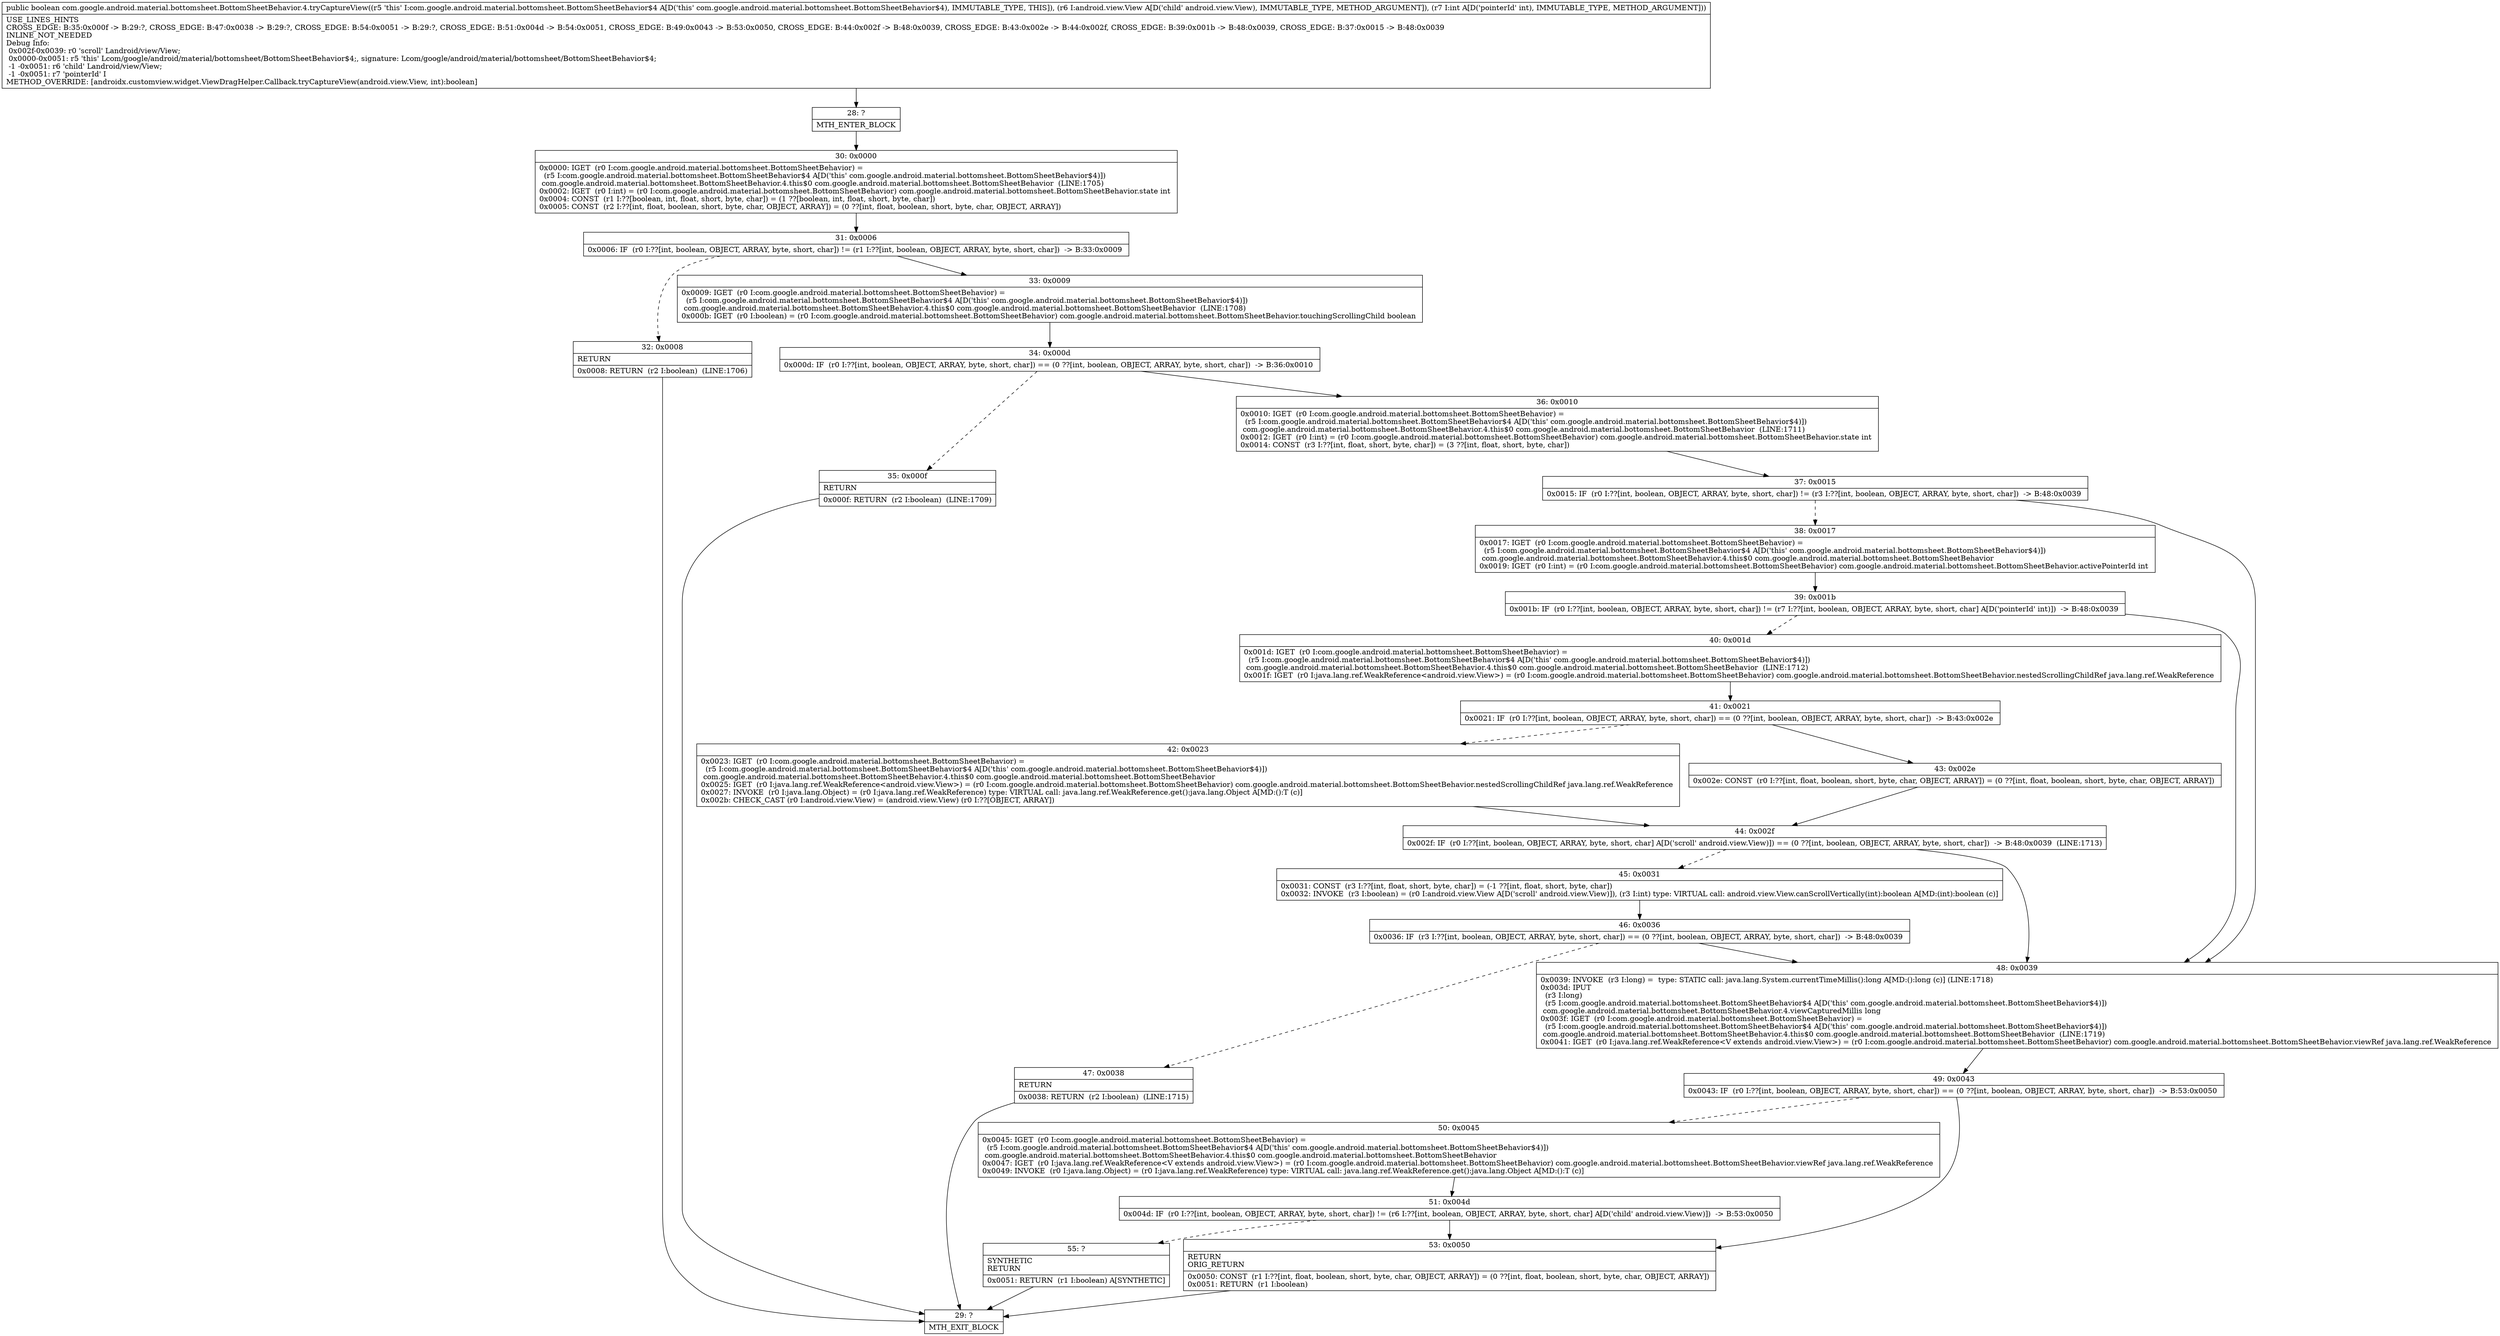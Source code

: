 digraph "CFG forcom.google.android.material.bottomsheet.BottomSheetBehavior.4.tryCaptureView(Landroid\/view\/View;I)Z" {
Node_28 [shape=record,label="{28\:\ ?|MTH_ENTER_BLOCK\l}"];
Node_30 [shape=record,label="{30\:\ 0x0000|0x0000: IGET  (r0 I:com.google.android.material.bottomsheet.BottomSheetBehavior) = \l  (r5 I:com.google.android.material.bottomsheet.BottomSheetBehavior$4 A[D('this' com.google.android.material.bottomsheet.BottomSheetBehavior$4)])\l com.google.android.material.bottomsheet.BottomSheetBehavior.4.this$0 com.google.android.material.bottomsheet.BottomSheetBehavior  (LINE:1705)\l0x0002: IGET  (r0 I:int) = (r0 I:com.google.android.material.bottomsheet.BottomSheetBehavior) com.google.android.material.bottomsheet.BottomSheetBehavior.state int \l0x0004: CONST  (r1 I:??[boolean, int, float, short, byte, char]) = (1 ??[boolean, int, float, short, byte, char]) \l0x0005: CONST  (r2 I:??[int, float, boolean, short, byte, char, OBJECT, ARRAY]) = (0 ??[int, float, boolean, short, byte, char, OBJECT, ARRAY]) \l}"];
Node_31 [shape=record,label="{31\:\ 0x0006|0x0006: IF  (r0 I:??[int, boolean, OBJECT, ARRAY, byte, short, char]) != (r1 I:??[int, boolean, OBJECT, ARRAY, byte, short, char])  \-\> B:33:0x0009 \l}"];
Node_32 [shape=record,label="{32\:\ 0x0008|RETURN\l|0x0008: RETURN  (r2 I:boolean)  (LINE:1706)\l}"];
Node_29 [shape=record,label="{29\:\ ?|MTH_EXIT_BLOCK\l}"];
Node_33 [shape=record,label="{33\:\ 0x0009|0x0009: IGET  (r0 I:com.google.android.material.bottomsheet.BottomSheetBehavior) = \l  (r5 I:com.google.android.material.bottomsheet.BottomSheetBehavior$4 A[D('this' com.google.android.material.bottomsheet.BottomSheetBehavior$4)])\l com.google.android.material.bottomsheet.BottomSheetBehavior.4.this$0 com.google.android.material.bottomsheet.BottomSheetBehavior  (LINE:1708)\l0x000b: IGET  (r0 I:boolean) = (r0 I:com.google.android.material.bottomsheet.BottomSheetBehavior) com.google.android.material.bottomsheet.BottomSheetBehavior.touchingScrollingChild boolean \l}"];
Node_34 [shape=record,label="{34\:\ 0x000d|0x000d: IF  (r0 I:??[int, boolean, OBJECT, ARRAY, byte, short, char]) == (0 ??[int, boolean, OBJECT, ARRAY, byte, short, char])  \-\> B:36:0x0010 \l}"];
Node_35 [shape=record,label="{35\:\ 0x000f|RETURN\l|0x000f: RETURN  (r2 I:boolean)  (LINE:1709)\l}"];
Node_36 [shape=record,label="{36\:\ 0x0010|0x0010: IGET  (r0 I:com.google.android.material.bottomsheet.BottomSheetBehavior) = \l  (r5 I:com.google.android.material.bottomsheet.BottomSheetBehavior$4 A[D('this' com.google.android.material.bottomsheet.BottomSheetBehavior$4)])\l com.google.android.material.bottomsheet.BottomSheetBehavior.4.this$0 com.google.android.material.bottomsheet.BottomSheetBehavior  (LINE:1711)\l0x0012: IGET  (r0 I:int) = (r0 I:com.google.android.material.bottomsheet.BottomSheetBehavior) com.google.android.material.bottomsheet.BottomSheetBehavior.state int \l0x0014: CONST  (r3 I:??[int, float, short, byte, char]) = (3 ??[int, float, short, byte, char]) \l}"];
Node_37 [shape=record,label="{37\:\ 0x0015|0x0015: IF  (r0 I:??[int, boolean, OBJECT, ARRAY, byte, short, char]) != (r3 I:??[int, boolean, OBJECT, ARRAY, byte, short, char])  \-\> B:48:0x0039 \l}"];
Node_38 [shape=record,label="{38\:\ 0x0017|0x0017: IGET  (r0 I:com.google.android.material.bottomsheet.BottomSheetBehavior) = \l  (r5 I:com.google.android.material.bottomsheet.BottomSheetBehavior$4 A[D('this' com.google.android.material.bottomsheet.BottomSheetBehavior$4)])\l com.google.android.material.bottomsheet.BottomSheetBehavior.4.this$0 com.google.android.material.bottomsheet.BottomSheetBehavior \l0x0019: IGET  (r0 I:int) = (r0 I:com.google.android.material.bottomsheet.BottomSheetBehavior) com.google.android.material.bottomsheet.BottomSheetBehavior.activePointerId int \l}"];
Node_39 [shape=record,label="{39\:\ 0x001b|0x001b: IF  (r0 I:??[int, boolean, OBJECT, ARRAY, byte, short, char]) != (r7 I:??[int, boolean, OBJECT, ARRAY, byte, short, char] A[D('pointerId' int)])  \-\> B:48:0x0039 \l}"];
Node_40 [shape=record,label="{40\:\ 0x001d|0x001d: IGET  (r0 I:com.google.android.material.bottomsheet.BottomSheetBehavior) = \l  (r5 I:com.google.android.material.bottomsheet.BottomSheetBehavior$4 A[D('this' com.google.android.material.bottomsheet.BottomSheetBehavior$4)])\l com.google.android.material.bottomsheet.BottomSheetBehavior.4.this$0 com.google.android.material.bottomsheet.BottomSheetBehavior  (LINE:1712)\l0x001f: IGET  (r0 I:java.lang.ref.WeakReference\<android.view.View\>) = (r0 I:com.google.android.material.bottomsheet.BottomSheetBehavior) com.google.android.material.bottomsheet.BottomSheetBehavior.nestedScrollingChildRef java.lang.ref.WeakReference \l}"];
Node_41 [shape=record,label="{41\:\ 0x0021|0x0021: IF  (r0 I:??[int, boolean, OBJECT, ARRAY, byte, short, char]) == (0 ??[int, boolean, OBJECT, ARRAY, byte, short, char])  \-\> B:43:0x002e \l}"];
Node_42 [shape=record,label="{42\:\ 0x0023|0x0023: IGET  (r0 I:com.google.android.material.bottomsheet.BottomSheetBehavior) = \l  (r5 I:com.google.android.material.bottomsheet.BottomSheetBehavior$4 A[D('this' com.google.android.material.bottomsheet.BottomSheetBehavior$4)])\l com.google.android.material.bottomsheet.BottomSheetBehavior.4.this$0 com.google.android.material.bottomsheet.BottomSheetBehavior \l0x0025: IGET  (r0 I:java.lang.ref.WeakReference\<android.view.View\>) = (r0 I:com.google.android.material.bottomsheet.BottomSheetBehavior) com.google.android.material.bottomsheet.BottomSheetBehavior.nestedScrollingChildRef java.lang.ref.WeakReference \l0x0027: INVOKE  (r0 I:java.lang.Object) = (r0 I:java.lang.ref.WeakReference) type: VIRTUAL call: java.lang.ref.WeakReference.get():java.lang.Object A[MD:():T (c)]\l0x002b: CHECK_CAST (r0 I:android.view.View) = (android.view.View) (r0 I:??[OBJECT, ARRAY]) \l}"];
Node_44 [shape=record,label="{44\:\ 0x002f|0x002f: IF  (r0 I:??[int, boolean, OBJECT, ARRAY, byte, short, char] A[D('scroll' android.view.View)]) == (0 ??[int, boolean, OBJECT, ARRAY, byte, short, char])  \-\> B:48:0x0039  (LINE:1713)\l}"];
Node_45 [shape=record,label="{45\:\ 0x0031|0x0031: CONST  (r3 I:??[int, float, short, byte, char]) = (\-1 ??[int, float, short, byte, char]) \l0x0032: INVOKE  (r3 I:boolean) = (r0 I:android.view.View A[D('scroll' android.view.View)]), (r3 I:int) type: VIRTUAL call: android.view.View.canScrollVertically(int):boolean A[MD:(int):boolean (c)]\l}"];
Node_46 [shape=record,label="{46\:\ 0x0036|0x0036: IF  (r3 I:??[int, boolean, OBJECT, ARRAY, byte, short, char]) == (0 ??[int, boolean, OBJECT, ARRAY, byte, short, char])  \-\> B:48:0x0039 \l}"];
Node_47 [shape=record,label="{47\:\ 0x0038|RETURN\l|0x0038: RETURN  (r2 I:boolean)  (LINE:1715)\l}"];
Node_43 [shape=record,label="{43\:\ 0x002e|0x002e: CONST  (r0 I:??[int, float, boolean, short, byte, char, OBJECT, ARRAY]) = (0 ??[int, float, boolean, short, byte, char, OBJECT, ARRAY]) \l}"];
Node_48 [shape=record,label="{48\:\ 0x0039|0x0039: INVOKE  (r3 I:long) =  type: STATIC call: java.lang.System.currentTimeMillis():long A[MD:():long (c)] (LINE:1718)\l0x003d: IPUT  \l  (r3 I:long)\l  (r5 I:com.google.android.material.bottomsheet.BottomSheetBehavior$4 A[D('this' com.google.android.material.bottomsheet.BottomSheetBehavior$4)])\l com.google.android.material.bottomsheet.BottomSheetBehavior.4.viewCapturedMillis long \l0x003f: IGET  (r0 I:com.google.android.material.bottomsheet.BottomSheetBehavior) = \l  (r5 I:com.google.android.material.bottomsheet.BottomSheetBehavior$4 A[D('this' com.google.android.material.bottomsheet.BottomSheetBehavior$4)])\l com.google.android.material.bottomsheet.BottomSheetBehavior.4.this$0 com.google.android.material.bottomsheet.BottomSheetBehavior  (LINE:1719)\l0x0041: IGET  (r0 I:java.lang.ref.WeakReference\<V extends android.view.View\>) = (r0 I:com.google.android.material.bottomsheet.BottomSheetBehavior) com.google.android.material.bottomsheet.BottomSheetBehavior.viewRef java.lang.ref.WeakReference \l}"];
Node_49 [shape=record,label="{49\:\ 0x0043|0x0043: IF  (r0 I:??[int, boolean, OBJECT, ARRAY, byte, short, char]) == (0 ??[int, boolean, OBJECT, ARRAY, byte, short, char])  \-\> B:53:0x0050 \l}"];
Node_50 [shape=record,label="{50\:\ 0x0045|0x0045: IGET  (r0 I:com.google.android.material.bottomsheet.BottomSheetBehavior) = \l  (r5 I:com.google.android.material.bottomsheet.BottomSheetBehavior$4 A[D('this' com.google.android.material.bottomsheet.BottomSheetBehavior$4)])\l com.google.android.material.bottomsheet.BottomSheetBehavior.4.this$0 com.google.android.material.bottomsheet.BottomSheetBehavior \l0x0047: IGET  (r0 I:java.lang.ref.WeakReference\<V extends android.view.View\>) = (r0 I:com.google.android.material.bottomsheet.BottomSheetBehavior) com.google.android.material.bottomsheet.BottomSheetBehavior.viewRef java.lang.ref.WeakReference \l0x0049: INVOKE  (r0 I:java.lang.Object) = (r0 I:java.lang.ref.WeakReference) type: VIRTUAL call: java.lang.ref.WeakReference.get():java.lang.Object A[MD:():T (c)]\l}"];
Node_51 [shape=record,label="{51\:\ 0x004d|0x004d: IF  (r0 I:??[int, boolean, OBJECT, ARRAY, byte, short, char]) != (r6 I:??[int, boolean, OBJECT, ARRAY, byte, short, char] A[D('child' android.view.View)])  \-\> B:53:0x0050 \l}"];
Node_55 [shape=record,label="{55\:\ ?|SYNTHETIC\lRETURN\l|0x0051: RETURN  (r1 I:boolean) A[SYNTHETIC]\l}"];
Node_53 [shape=record,label="{53\:\ 0x0050|RETURN\lORIG_RETURN\l|0x0050: CONST  (r1 I:??[int, float, boolean, short, byte, char, OBJECT, ARRAY]) = (0 ??[int, float, boolean, short, byte, char, OBJECT, ARRAY]) \l0x0051: RETURN  (r1 I:boolean) \l}"];
MethodNode[shape=record,label="{public boolean com.google.android.material.bottomsheet.BottomSheetBehavior.4.tryCaptureView((r5 'this' I:com.google.android.material.bottomsheet.BottomSheetBehavior$4 A[D('this' com.google.android.material.bottomsheet.BottomSheetBehavior$4), IMMUTABLE_TYPE, THIS]), (r6 I:android.view.View A[D('child' android.view.View), IMMUTABLE_TYPE, METHOD_ARGUMENT]), (r7 I:int A[D('pointerId' int), IMMUTABLE_TYPE, METHOD_ARGUMENT]))  | USE_LINES_HINTS\lCROSS_EDGE: B:35:0x000f \-\> B:29:?, CROSS_EDGE: B:47:0x0038 \-\> B:29:?, CROSS_EDGE: B:54:0x0051 \-\> B:29:?, CROSS_EDGE: B:51:0x004d \-\> B:54:0x0051, CROSS_EDGE: B:49:0x0043 \-\> B:53:0x0050, CROSS_EDGE: B:44:0x002f \-\> B:48:0x0039, CROSS_EDGE: B:43:0x002e \-\> B:44:0x002f, CROSS_EDGE: B:39:0x001b \-\> B:48:0x0039, CROSS_EDGE: B:37:0x0015 \-\> B:48:0x0039\lINLINE_NOT_NEEDED\lDebug Info:\l  0x002f\-0x0039: r0 'scroll' Landroid\/view\/View;\l  0x0000\-0x0051: r5 'this' Lcom\/google\/android\/material\/bottomsheet\/BottomSheetBehavior$4;, signature: Lcom\/google\/android\/material\/bottomsheet\/BottomSheetBehavior$4;\l  \-1 \-0x0051: r6 'child' Landroid\/view\/View;\l  \-1 \-0x0051: r7 'pointerId' I\lMETHOD_OVERRIDE: [androidx.customview.widget.ViewDragHelper.Callback.tryCaptureView(android.view.View, int):boolean]\l}"];
MethodNode -> Node_28;Node_28 -> Node_30;
Node_30 -> Node_31;
Node_31 -> Node_32[style=dashed];
Node_31 -> Node_33;
Node_32 -> Node_29;
Node_33 -> Node_34;
Node_34 -> Node_35[style=dashed];
Node_34 -> Node_36;
Node_35 -> Node_29;
Node_36 -> Node_37;
Node_37 -> Node_38[style=dashed];
Node_37 -> Node_48;
Node_38 -> Node_39;
Node_39 -> Node_40[style=dashed];
Node_39 -> Node_48;
Node_40 -> Node_41;
Node_41 -> Node_42[style=dashed];
Node_41 -> Node_43;
Node_42 -> Node_44;
Node_44 -> Node_45[style=dashed];
Node_44 -> Node_48;
Node_45 -> Node_46;
Node_46 -> Node_47[style=dashed];
Node_46 -> Node_48;
Node_47 -> Node_29;
Node_43 -> Node_44;
Node_48 -> Node_49;
Node_49 -> Node_50[style=dashed];
Node_49 -> Node_53;
Node_50 -> Node_51;
Node_51 -> Node_53;
Node_51 -> Node_55[style=dashed];
Node_55 -> Node_29;
Node_53 -> Node_29;
}

